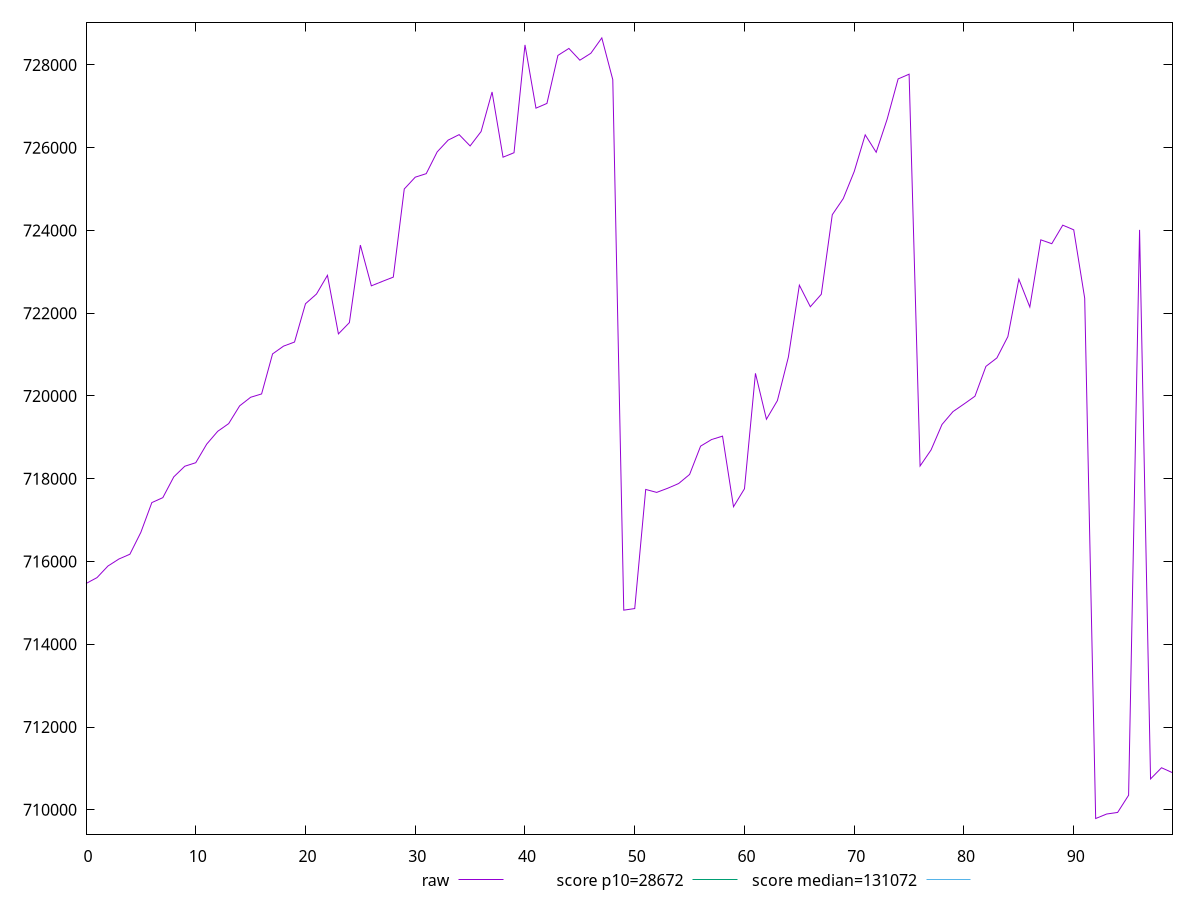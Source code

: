 reset

$raw <<EOF
0 715467.894563889
1 715610.070213889
2 715890.6493750002
3 716060.3586416668
4 716175.9224319444
5 716705.7997666667
6 717423.8888500002
7 717542.7032666667
8 718045.6722277778
9 718301.8381
10 718386.9257722222
11 718836.5160944444
12 719145.7105944445
13 719332.0312944446
14 719761.1087611112
15 719968.3748166668
16 720049.0412388889
17 721016.6300333333
18 721204.4554555557
19 721303.5625111111
20 722229.0726777778
21 722462.9615444446
22 722915.4238111111
23 721499.9365666668
24 721773.6678166669
25 723646.4477777778
26 722661.7470055555
27 722768.3320388889
28 722872.1033222222
29 725002.10185
30 725287.213077778
31 725372.30075
32 725898.5383444446
33 726183.3182777779
34 726315.3892277778
35 726042.1067333333
36 726390.2392111112
37 727346.5117277779
38 725770.5403500001
39 725878.1253833334
40 728483.4400388891
41 726955.2322555556
42 727069.7418111111
43 728229.9402541667
44 728398.2940361111
45 728114.2166027778
46 728281.3075027779
47 728652.6981041668
48 727643.3592819447
49 714824.2653180556
50 714862.356288889
51 717741.0192722222
52 717669.8708055556
53 717769.6957236113
54 717884.494538889
55 718103.5923402779
56 718787.0497236112
57 718947.2057361112
58 719029.6710472223
59 717323.3722222223
60 717758.2650388888
61 720546.6791444444
62 719437.7997611111
63 719888.8405722223
64 720940.3643722223
65 722677.1698222223
66 722156.253638889
67 722457.825588889
68 724379.6260777777
69 724769.9037555556
70 725424.7138777778
71 726309.6074611112
72 725889.2379055556
73 726689.1631055557
74 727661.6405611113
75 727776.1614277778
76 718307.6066555557
77 718695.5509111113
78 719311.5907444445
79 719622.9110777779
80 719805.1892777778
81 719993.8955333334
82 720715.6433944445
83 720919.5655611111
84 721435.110588889
85 722821.0339944445
86 722149.7543944445
87 723773.0298611112
88 723679.4365666668
89 724127.210288889
90 724014.7913611111
91 722362.3007750001
92 709788.774526389
93 709897.703801389
94 709935.7040861112
95 710351.4125361112
96 724013.6804027779
97 710745.8882847223
98 711015.6223736112
99 710895.6029
EOF

set key outside below
set xrange [0:99]
set yrange [709411.4960548334:729029.9765757223]
set trange [709411.4960548334:729029.9765757223]
set terminal svg size 640, 500 enhanced background rgb 'white'
set output "reports/report_00033_2021-03-01T14-23-16.841Z/uses-long-cache-ttl/samples/astro-inner/raw/values.svg"

plot $raw title "raw" with line, \
     28672 title "score p10=28672", \
     131072 title "score median=131072"

reset
